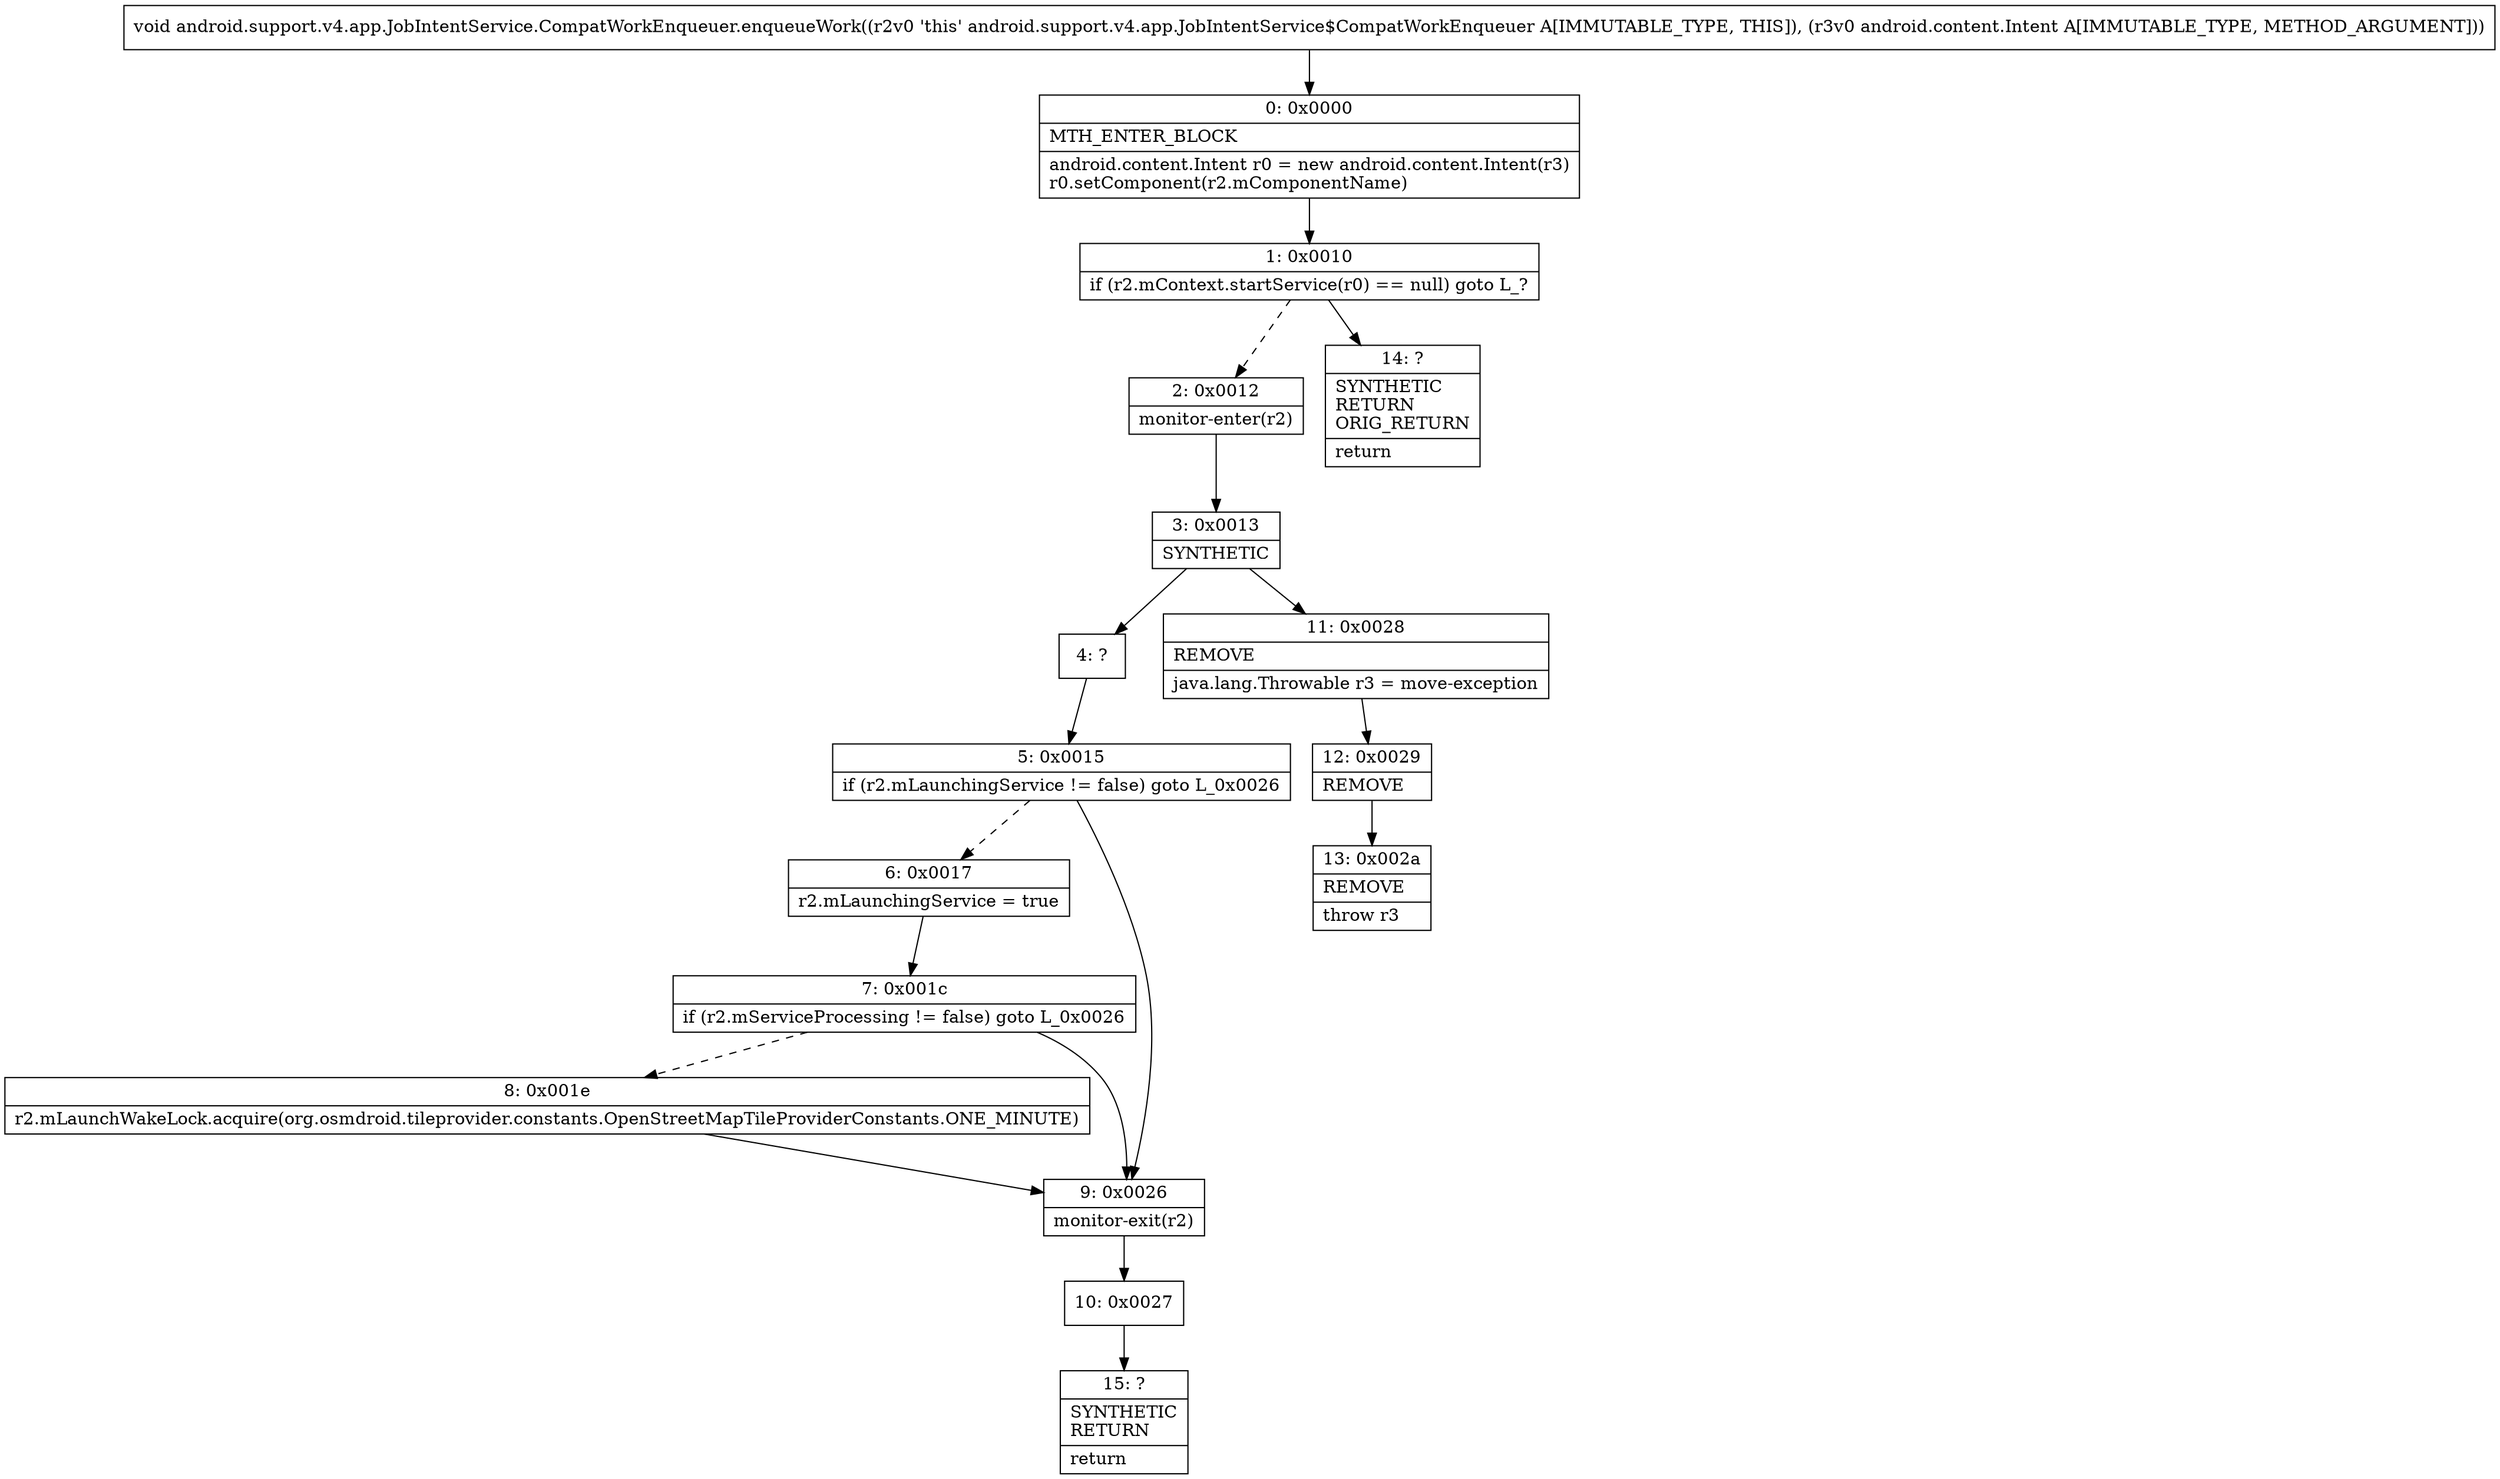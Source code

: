 digraph "CFG forandroid.support.v4.app.JobIntentService.CompatWorkEnqueuer.enqueueWork(Landroid\/content\/Intent;)V" {
Node_0 [shape=record,label="{0\:\ 0x0000|MTH_ENTER_BLOCK\l|android.content.Intent r0 = new android.content.Intent(r3)\lr0.setComponent(r2.mComponentName)\l}"];
Node_1 [shape=record,label="{1\:\ 0x0010|if (r2.mContext.startService(r0) == null) goto L_?\l}"];
Node_2 [shape=record,label="{2\:\ 0x0012|monitor\-enter(r2)\l}"];
Node_3 [shape=record,label="{3\:\ 0x0013|SYNTHETIC\l}"];
Node_4 [shape=record,label="{4\:\ ?}"];
Node_5 [shape=record,label="{5\:\ 0x0015|if (r2.mLaunchingService != false) goto L_0x0026\l}"];
Node_6 [shape=record,label="{6\:\ 0x0017|r2.mLaunchingService = true\l}"];
Node_7 [shape=record,label="{7\:\ 0x001c|if (r2.mServiceProcessing != false) goto L_0x0026\l}"];
Node_8 [shape=record,label="{8\:\ 0x001e|r2.mLaunchWakeLock.acquire(org.osmdroid.tileprovider.constants.OpenStreetMapTileProviderConstants.ONE_MINUTE)\l}"];
Node_9 [shape=record,label="{9\:\ 0x0026|monitor\-exit(r2)\l}"];
Node_10 [shape=record,label="{10\:\ 0x0027}"];
Node_11 [shape=record,label="{11\:\ 0x0028|REMOVE\l|java.lang.Throwable r3 = move\-exception\l}"];
Node_12 [shape=record,label="{12\:\ 0x0029|REMOVE\l}"];
Node_13 [shape=record,label="{13\:\ 0x002a|REMOVE\l|throw r3\l}"];
Node_14 [shape=record,label="{14\:\ ?|SYNTHETIC\lRETURN\lORIG_RETURN\l|return\l}"];
Node_15 [shape=record,label="{15\:\ ?|SYNTHETIC\lRETURN\l|return\l}"];
MethodNode[shape=record,label="{void android.support.v4.app.JobIntentService.CompatWorkEnqueuer.enqueueWork((r2v0 'this' android.support.v4.app.JobIntentService$CompatWorkEnqueuer A[IMMUTABLE_TYPE, THIS]), (r3v0 android.content.Intent A[IMMUTABLE_TYPE, METHOD_ARGUMENT])) }"];
MethodNode -> Node_0;
Node_0 -> Node_1;
Node_1 -> Node_2[style=dashed];
Node_1 -> Node_14;
Node_2 -> Node_3;
Node_3 -> Node_4;
Node_3 -> Node_11;
Node_4 -> Node_5;
Node_5 -> Node_6[style=dashed];
Node_5 -> Node_9;
Node_6 -> Node_7;
Node_7 -> Node_8[style=dashed];
Node_7 -> Node_9;
Node_8 -> Node_9;
Node_9 -> Node_10;
Node_10 -> Node_15;
Node_11 -> Node_12;
Node_12 -> Node_13;
}

